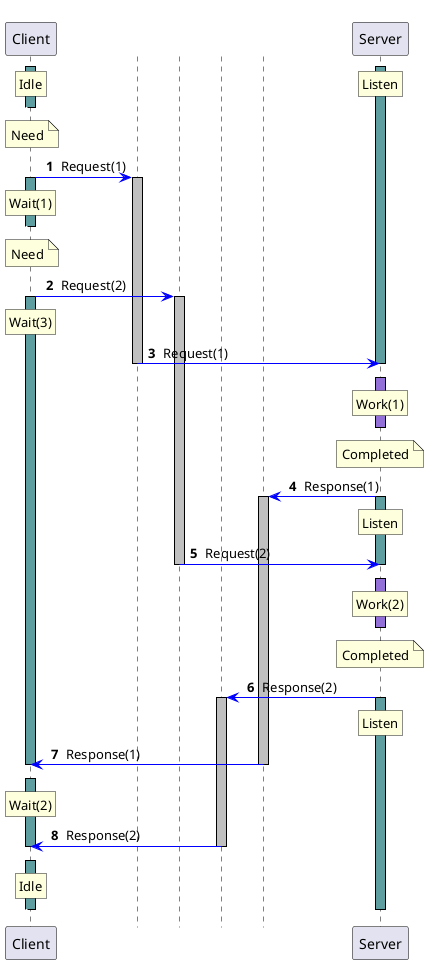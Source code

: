 @startuml
autonumber " <b>#</b> "
skinparam shadowing false
skinparam sequence {
ArrowColor Black
ActorBorderColor Black
LifeLineBorderColor Black
LifeLineBackgroundColor Black
ParticipantBorderColor Black
}
skinparam ControlBorderColor White
skinparam ControlBackgroundColor White
participant "Client" as A0 order 10100
activate A0 #CadetBlue
participant "Server" as A1 order 10200
activate A1 #CadetBlue
rnote over A0 : Idle
/ rnote over A1 : Listen
autonumber stop
[<[#White]-- A0
autonumber resume
deactivate A0
note over A0 : Need
control " " as T0 order 10101
A0 -[#Blue]> T0 : Request(1)
activate T0 #Silver
activate A0 #CadetBlue
rnote over A0 : Wait(1)
autonumber stop
[<[#White]-- A0
autonumber resume
deactivate A0
note over A0 : Need
control " " as T1 order 10102
A0 -[#Blue]> T1 : Request(2)
activate T1 #Silver
activate A0 #CadetBlue
rnote over A0 : Wait(3)
T0 -[#Blue]> A1 : Request(1)
deactivate T0
deactivate A1
autonumber stop
[<[#White]-- A0
autonumber resume
activate A1 #MediumPurple
rnote over A1 : Work(1)
autonumber stop
[<[#White]-- A0
autonumber resume
deactivate A1
note over A1 : Completed
control " " as T2 order 10199
A1 -[#Blue]> T2 : Response(1)
activate T2 #Silver
activate A1 #CadetBlue
rnote over A1 : Listen
T1 -[#Blue]> A1 : Request(2)
deactivate T1
deactivate A1
autonumber stop
[<[#White]-- A0
autonumber resume
activate A1 #MediumPurple
rnote over A1 : Work(2)
autonumber stop
[<[#White]-- A0
autonumber resume
deactivate A1
note over A1 : Completed
control " " as T3 order 10198
A1 -[#Blue]> T3 : Response(2)
activate T3 #Silver
activate A1 #CadetBlue
rnote over A1 : Listen
T2 -[#Blue]> A0 : Response(1)
deactivate T2
deactivate A0
autonumber stop
[<[#White]-- A0
autonumber resume
activate A0 #CadetBlue
rnote over A0 : Wait(2)
T3 -[#Blue]> A0 : Response(2)
deactivate T3
deactivate A0
autonumber stop
[<[#White]-- A0
autonumber resume
activate A0 #CadetBlue
rnote over A0 : Idle
autonumber stop
[<[#White]-- A0
autonumber resume
deactivate A0
deactivate A1
@enduml
